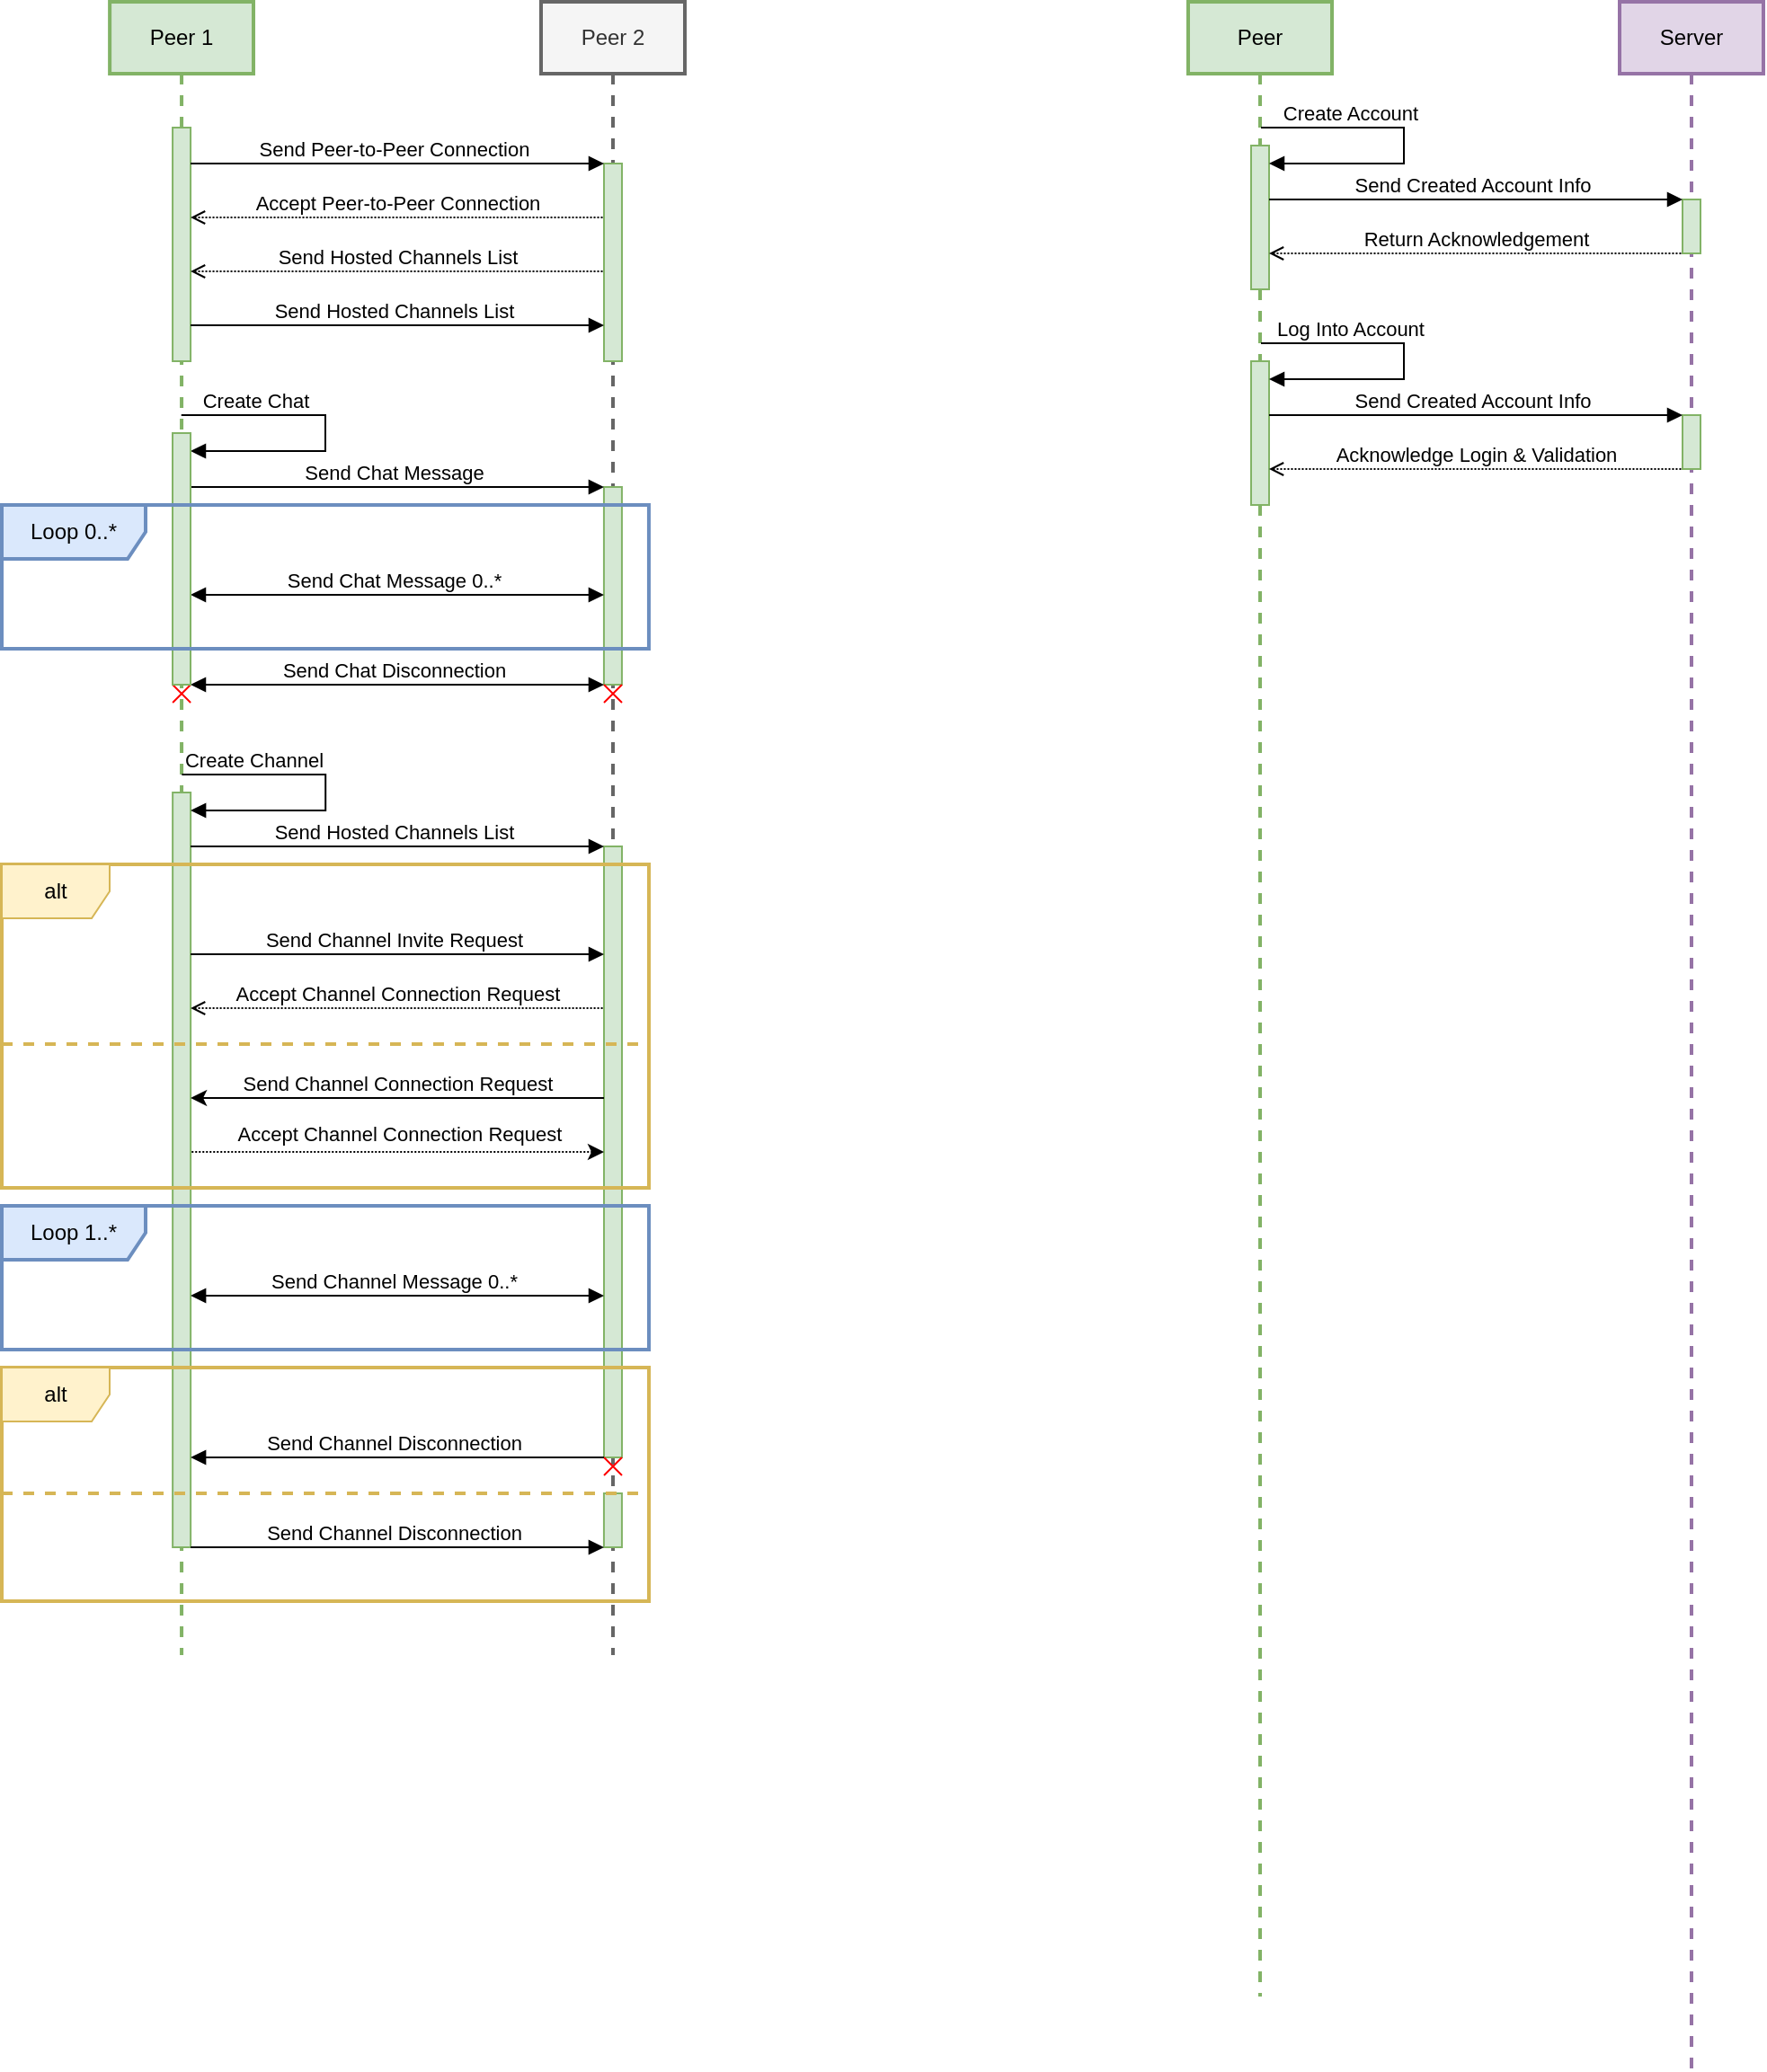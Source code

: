 <mxfile version="16.6.2" type="github">
  <diagram name="Page-1" id="9361dd3d-8414-5efd-6122-117bd74ce7a7">
    <mxGraphModel dx="474" dy="1062" grid="1" gridSize="10" guides="1" tooltips="1" connect="1" arrows="1" fold="1" page="0" pageScale="1.5" pageWidth="826" pageHeight="1169" background="none" math="0" shadow="0">
      <root>
        <mxCell id="0" />
        <mxCell id="1" parent="0" />
        <mxCell id="11drq7sAJ2hJXasCKpL5-93" value="Peer 1" style="shape=umlLifeline;perimeter=lifelinePerimeter;whiteSpace=wrap;html=1;container=1;collapsible=0;recursiveResize=0;outlineConnect=0;fillColor=#d5e8d4;strokeColor=#82b366;strokeWidth=2;" vertex="1" parent="1">
          <mxGeometry x="160.06" y="-440" width="79.94" height="920" as="geometry" />
        </mxCell>
        <mxCell id="11drq7sAJ2hJXasCKpL5-96" value="" style="html=1;points=[];perimeter=orthogonalPerimeter;fillColor=#d5e8d4;strokeColor=#82b366;" vertex="1" parent="11drq7sAJ2hJXasCKpL5-93">
          <mxGeometry x="34.97" y="70" width="10" height="130" as="geometry" />
        </mxCell>
        <mxCell id="11drq7sAJ2hJXasCKpL5-108" value="" style="html=1;points=[];perimeter=orthogonalPerimeter;labelBackgroundColor=none;fillColor=#d5e8d4;strokeColor=#82b366;" vertex="1" parent="11drq7sAJ2hJXasCKpL5-93">
          <mxGeometry x="35" y="440" width="10" height="420" as="geometry" />
        </mxCell>
        <mxCell id="11drq7sAJ2hJXasCKpL5-123" value="" style="endArrow=block;html=1;rounded=0;endFill=1;edgeStyle=orthogonalEdgeStyle;" edge="1" parent="11drq7sAJ2hJXasCKpL5-93" target="11drq7sAJ2hJXasCKpL5-108">
          <mxGeometry width="50" height="50" relative="1" as="geometry">
            <mxPoint x="40.115" y="430" as="sourcePoint" />
            <mxPoint x="19.97" y="820" as="targetPoint" />
            <Array as="points">
              <mxPoint x="120.03" y="430" />
              <mxPoint x="120.03" y="450" />
            </Array>
          </mxGeometry>
        </mxCell>
        <mxCell id="11drq7sAJ2hJXasCKpL5-124" value="Create Channel" style="edgeLabel;align=center;verticalAlign=bottom;resizable=0;points=[];labelPosition=center;verticalLabelPosition=top;html=1;labelBackgroundColor=none;" vertex="1" connectable="0" parent="11drq7sAJ2hJXasCKpL5-123">
          <mxGeometry x="-0.258" relative="1" as="geometry">
            <mxPoint x="-25" as="offset" />
          </mxGeometry>
        </mxCell>
        <mxCell id="11drq7sAJ2hJXasCKpL5-198" value="" style="shape=umlDestroy;labelBackgroundColor=none;html=1;fillColor=#FF0000;strokeColor=#FF0000;fontColor=#ffffff;" vertex="1" parent="11drq7sAJ2hJXasCKpL5-93">
          <mxGeometry x="35" y="380" width="10" height="10" as="geometry" />
        </mxCell>
        <mxCell id="11drq7sAJ2hJXasCKpL5-94" value="Peer 2" style="shape=umlLifeline;perimeter=lifelinePerimeter;whiteSpace=wrap;html=1;container=1;collapsible=0;recursiveResize=0;outlineConnect=0;fillColor=#f5f5f5;strokeColor=#666666;strokeWidth=2;fontColor=#333333;" vertex="1" parent="1">
          <mxGeometry x="400" y="-440" width="80" height="920" as="geometry" />
        </mxCell>
        <mxCell id="11drq7sAJ2hJXasCKpL5-113" value="" style="html=1;points=[];perimeter=orthogonalPerimeter;labelBackgroundColor=none;fillColor=#d5e8d4;strokeColor=#82b366;" vertex="1" parent="11drq7sAJ2hJXasCKpL5-94">
          <mxGeometry x="35" y="470" width="10" height="340" as="geometry" />
        </mxCell>
        <mxCell id="11drq7sAJ2hJXasCKpL5-98" value="" style="html=1;points=[];perimeter=orthogonalPerimeter;fillColor=#d5e8d4;strokeColor=#82b366;" vertex="1" parent="11drq7sAJ2hJXasCKpL5-94">
          <mxGeometry x="35" y="90" width="10" height="110" as="geometry" />
        </mxCell>
        <mxCell id="11drq7sAJ2hJXasCKpL5-131" value="" style="html=1;points=[];perimeter=orthogonalPerimeter;fillColor=#d5e8d4;strokeColor=#82b366;" vertex="1" parent="11drq7sAJ2hJXasCKpL5-94">
          <mxGeometry x="34.97" y="270" width="10" height="110" as="geometry" />
        </mxCell>
        <mxCell id="11drq7sAJ2hJXasCKpL5-136" value="" style="endArrow=block;html=1;rounded=0;endFill=1;startArrow=block;startFill=1;" edge="1" parent="11drq7sAJ2hJXasCKpL5-94" source="11drq7sAJ2hJXasCKpL5-128" target="11drq7sAJ2hJXasCKpL5-131">
          <mxGeometry width="50" height="50" relative="1" as="geometry">
            <mxPoint x="-160.03" y="340" as="sourcePoint" />
            <mxPoint x="-20.03" y="350" as="targetPoint" />
            <Array as="points">
              <mxPoint x="-50" y="330" />
            </Array>
          </mxGeometry>
        </mxCell>
        <mxCell id="11drq7sAJ2hJXasCKpL5-137" value="Send Chat Message 0..*" style="edgeLabel;align=center;verticalAlign=bottom;resizable=0;points=[];labelPosition=center;verticalLabelPosition=top;html=1;labelBackgroundColor=none;" vertex="1" connectable="0" parent="11drq7sAJ2hJXasCKpL5-136">
          <mxGeometry x="-0.258" relative="1" as="geometry">
            <mxPoint x="27" as="offset" />
          </mxGeometry>
        </mxCell>
        <mxCell id="11drq7sAJ2hJXasCKpL5-138" value="" style="endArrow=block;html=1;rounded=0;endFill=1;startArrow=block;startFill=1;" edge="1" parent="11drq7sAJ2hJXasCKpL5-94" source="11drq7sAJ2hJXasCKpL5-128" target="11drq7sAJ2hJXasCKpL5-131">
          <mxGeometry width="50" height="50" relative="1" as="geometry">
            <mxPoint x="-185.01" y="260.28" as="sourcePoint" />
            <mxPoint x="45.01" y="269.8" as="targetPoint" />
            <Array as="points">
              <mxPoint x="-10" y="380" />
            </Array>
          </mxGeometry>
        </mxCell>
        <mxCell id="11drq7sAJ2hJXasCKpL5-139" value="Send Chat Disconnection" style="edgeLabel;align=center;verticalAlign=bottom;resizable=0;points=[];labelPosition=center;verticalLabelPosition=top;html=1;labelBackgroundColor=none;" vertex="1" connectable="0" parent="11drq7sAJ2hJXasCKpL5-138">
          <mxGeometry x="-0.258" relative="1" as="geometry">
            <mxPoint x="27" as="offset" />
          </mxGeometry>
        </mxCell>
        <mxCell id="11drq7sAJ2hJXasCKpL5-140" value="" style="endArrow=block;html=1;rounded=0;endFill=1;startArrow=none;startFill=0;" edge="1" parent="11drq7sAJ2hJXasCKpL5-94" source="11drq7sAJ2hJXasCKpL5-128" target="11drq7sAJ2hJXasCKpL5-131">
          <mxGeometry width="50" height="50" relative="1" as="geometry">
            <mxPoint x="-185" y="315" as="sourcePoint" />
            <mxPoint x="44.97" y="315" as="targetPoint" />
            <Array as="points">
              <mxPoint x="-80" y="270" />
            </Array>
          </mxGeometry>
        </mxCell>
        <mxCell id="11drq7sAJ2hJXasCKpL5-141" value="Send Chat Message" style="edgeLabel;align=center;verticalAlign=bottom;resizable=0;points=[];labelPosition=center;verticalLabelPosition=top;html=1;labelBackgroundColor=none;" vertex="1" connectable="0" parent="11drq7sAJ2hJXasCKpL5-140">
          <mxGeometry x="-0.258" relative="1" as="geometry">
            <mxPoint x="27" as="offset" />
          </mxGeometry>
        </mxCell>
        <mxCell id="11drq7sAJ2hJXasCKpL5-129" value="" style="endArrow=block;html=1;rounded=0;endFill=1;edgeStyle=orthogonalEdgeStyle;" edge="1" parent="11drq7sAJ2hJXasCKpL5-94" target="11drq7sAJ2hJXasCKpL5-128">
          <mxGeometry width="50" height="50" relative="1" as="geometry">
            <mxPoint x="-200.137" y="230" as="sourcePoint" />
            <mxPoint x="-130" y="270" as="targetPoint" />
            <Array as="points">
              <mxPoint x="-120" y="230" />
              <mxPoint x="-120" y="250" />
            </Array>
          </mxGeometry>
        </mxCell>
        <mxCell id="11drq7sAJ2hJXasCKpL5-130" value="Create Chat" style="edgeLabel;align=center;verticalAlign=bottom;resizable=0;points=[];labelPosition=center;verticalLabelPosition=top;html=1;labelBackgroundColor=none;" vertex="1" connectable="0" parent="11drq7sAJ2hJXasCKpL5-129">
          <mxGeometry x="-0.258" relative="1" as="geometry">
            <mxPoint x="-24" as="offset" />
          </mxGeometry>
        </mxCell>
        <mxCell id="11drq7sAJ2hJXasCKpL5-197" value="" style="shape=umlDestroy;labelBackgroundColor=none;html=1;fillColor=#FF0000;strokeColor=#FF0000;fontColor=#ffffff;" vertex="1" parent="11drq7sAJ2hJXasCKpL5-94">
          <mxGeometry x="35" y="380" width="10" height="10" as="geometry" />
        </mxCell>
        <mxCell id="11drq7sAJ2hJXasCKpL5-128" value="" style="html=1;points=[];perimeter=orthogonalPerimeter;fillColor=#d5e8d4;strokeColor=#82b366;" vertex="1" parent="11drq7sAJ2hJXasCKpL5-94">
          <mxGeometry x="-205" y="240" width="10" height="140" as="geometry" />
        </mxCell>
        <mxCell id="11drq7sAJ2hJXasCKpL5-194" value="" style="shape=umlDestroy;labelBackgroundColor=none;html=1;fillColor=#FF0000;strokeColor=#FF0000;fontColor=#ffffff;" vertex="1" parent="11drq7sAJ2hJXasCKpL5-94">
          <mxGeometry x="35" y="810" width="10" height="10" as="geometry" />
        </mxCell>
        <mxCell id="11drq7sAJ2hJXasCKpL5-127" value="Loop 0..*" style="shape=umlFrame;whiteSpace=wrap;html=1;labelBackgroundColor=none;width=80;height=30;fillColor=#dae8fc;strokeColor=#6c8ebf;strokeWidth=2;" vertex="1" parent="11drq7sAJ2hJXasCKpL5-94">
          <mxGeometry x="-300" y="280" width="359.97" height="80" as="geometry" />
        </mxCell>
        <mxCell id="11drq7sAJ2hJXasCKpL5-191" value="" style="html=1;points=[];perimeter=orthogonalPerimeter;labelBackgroundColor=none;fillColor=#d5e8d4;strokeColor=#82b366;" vertex="1" parent="11drq7sAJ2hJXasCKpL5-94">
          <mxGeometry x="34.97" y="830" width="10" height="30" as="geometry" />
        </mxCell>
        <mxCell id="11drq7sAJ2hJXasCKpL5-99" value="" style="endArrow=none;html=1;rounded=0;startArrow=open;startFill=0;dashed=1;dashPattern=1 1;" edge="1" parent="1" source="11drq7sAJ2hJXasCKpL5-96" target="11drq7sAJ2hJXasCKpL5-98">
          <mxGeometry width="50" height="50" relative="1" as="geometry">
            <mxPoint x="340" y="-260" as="sourcePoint" />
            <mxPoint x="420" y="-280" as="targetPoint" />
            <Array as="points">
              <mxPoint x="340" y="-320" />
            </Array>
          </mxGeometry>
        </mxCell>
        <mxCell id="11drq7sAJ2hJXasCKpL5-100" value="Accept Peer-to-Peer Connection" style="edgeLabel;html=1;align=center;verticalAlign=bottom;resizable=0;points=[];labelPosition=center;verticalLabelPosition=top;labelBackgroundColor=none;" vertex="1" connectable="0" parent="11drq7sAJ2hJXasCKpL5-99">
          <mxGeometry x="-0.046" y="-1" relative="1" as="geometry">
            <mxPoint x="5" y="-1" as="offset" />
          </mxGeometry>
        </mxCell>
        <mxCell id="11drq7sAJ2hJXasCKpL5-95" value="" style="endArrow=block;html=1;rounded=0;endFill=1;entryX=-0.001;entryY=0;entryDx=0;entryDy=0;entryPerimeter=0;" edge="1" parent="1" source="11drq7sAJ2hJXasCKpL5-96" target="11drq7sAJ2hJXasCKpL5-98">
          <mxGeometry width="50" height="50" relative="1" as="geometry">
            <mxPoint x="320" y="-300" as="sourcePoint" />
            <mxPoint x="390" y="-320" as="targetPoint" />
          </mxGeometry>
        </mxCell>
        <mxCell id="11drq7sAJ2hJXasCKpL5-97" value="Send Peer-to-Peer Connection" style="edgeLabel;align=center;verticalAlign=bottom;resizable=0;points=[];labelPosition=center;verticalLabelPosition=top;html=1;labelBackgroundColor=none;" vertex="1" connectable="0" parent="11drq7sAJ2hJXasCKpL5-95">
          <mxGeometry x="-0.258" relative="1" as="geometry">
            <mxPoint x="27" as="offset" />
          </mxGeometry>
        </mxCell>
        <mxCell id="11drq7sAJ2hJXasCKpL5-109" value="" style="endArrow=block;html=1;rounded=0;endFill=1;" edge="1" parent="1" source="11drq7sAJ2hJXasCKpL5-108" target="11drq7sAJ2hJXasCKpL5-113">
          <mxGeometry width="50" height="50" relative="1" as="geometry">
            <mxPoint x="220.03" y="400" as="sourcePoint" />
            <mxPoint x="380.03" y="400" as="targetPoint" />
            <Array as="points">
              <mxPoint x="320" y="30" />
            </Array>
          </mxGeometry>
        </mxCell>
        <mxCell id="11drq7sAJ2hJXasCKpL5-110" value="Send Hosted Channels List" style="edgeLabel;align=center;verticalAlign=bottom;resizable=0;points=[];labelPosition=center;verticalLabelPosition=top;html=1;labelBackgroundColor=none;" vertex="1" connectable="0" parent="11drq7sAJ2hJXasCKpL5-109">
          <mxGeometry x="-0.258" relative="1" as="geometry">
            <mxPoint x="27" as="offset" />
          </mxGeometry>
        </mxCell>
        <mxCell id="11drq7sAJ2hJXasCKpL5-118" value="" style="endArrow=classic;html=1;rounded=0;endFill=1;" edge="1" parent="1" source="11drq7sAJ2hJXasCKpL5-113" target="11drq7sAJ2hJXasCKpL5-108">
          <mxGeometry width="50" height="50" relative="1" as="geometry">
            <mxPoint x="269.85" y="890" as="sourcePoint" />
            <mxPoint x="259.85" y="910" as="targetPoint" />
            <Array as="points">
              <mxPoint x="320" y="170" />
            </Array>
          </mxGeometry>
        </mxCell>
        <mxCell id="11drq7sAJ2hJXasCKpL5-119" value="Send Channel Connection Request" style="edgeLabel;align=center;verticalAlign=bottom;resizable=0;points=[];labelPosition=center;verticalLabelPosition=top;html=1;labelBackgroundColor=none;" vertex="1" connectable="0" parent="11drq7sAJ2hJXasCKpL5-118">
          <mxGeometry x="-0.258" relative="1" as="geometry">
            <mxPoint x="-30" as="offset" />
          </mxGeometry>
        </mxCell>
        <mxCell id="11drq7sAJ2hJXasCKpL5-120" value="" style="endArrow=none;html=1;rounded=0;startArrow=classic;startFill=1;dashed=1;dashPattern=1 1;" edge="1" parent="1" source="11drq7sAJ2hJXasCKpL5-113" target="11drq7sAJ2hJXasCKpL5-108">
          <mxGeometry width="50" height="50" relative="1" as="geometry">
            <mxPoint x="359.85" y="930" as="sourcePoint" />
            <mxPoint x="589.83" y="930.16" as="targetPoint" />
            <Array as="points">
              <mxPoint x="320" y="200" />
            </Array>
          </mxGeometry>
        </mxCell>
        <mxCell id="11drq7sAJ2hJXasCKpL5-121" value="Accept Channel Connection Request" style="edgeLabel;html=1;align=center;verticalAlign=bottom;resizable=0;points=[];labelPosition=center;verticalLabelPosition=top;labelBackgroundColor=none;" vertex="1" connectable="0" parent="11drq7sAJ2hJXasCKpL5-120">
          <mxGeometry x="-0.046" y="-1" relative="1" as="geometry">
            <mxPoint x="-5" y="-1" as="offset" />
          </mxGeometry>
        </mxCell>
        <mxCell id="11drq7sAJ2hJXasCKpL5-142" value="" style="endArrow=block;html=1;rounded=0;endFill=1;" edge="1" parent="1" source="11drq7sAJ2hJXasCKpL5-96" target="11drq7sAJ2hJXasCKpL5-98">
          <mxGeometry width="50" height="50" relative="1" as="geometry">
            <mxPoint x="410" y="-300.0" as="sourcePoint" />
            <mxPoint x="639.94" y="-300.0" as="targetPoint" />
            <Array as="points">
              <mxPoint x="340" y="-260" />
            </Array>
          </mxGeometry>
        </mxCell>
        <mxCell id="11drq7sAJ2hJXasCKpL5-143" value="Send Hosted Channels List" style="edgeLabel;align=center;verticalAlign=bottom;resizable=0;points=[];labelPosition=center;verticalLabelPosition=top;html=1;labelBackgroundColor=none;" vertex="1" connectable="0" parent="11drq7sAJ2hJXasCKpL5-142">
          <mxGeometry x="-0.258" relative="1" as="geometry">
            <mxPoint x="27" as="offset" />
          </mxGeometry>
        </mxCell>
        <mxCell id="11drq7sAJ2hJXasCKpL5-144" value="" style="endArrow=none;html=1;rounded=0;startArrow=open;startFill=0;dashed=1;dashPattern=1 1;" edge="1" parent="1" source="11drq7sAJ2hJXasCKpL5-96" target="11drq7sAJ2hJXasCKpL5-98">
          <mxGeometry width="50" height="50" relative="1" as="geometry">
            <mxPoint x="215.03" y="-310" as="sourcePoint" />
            <mxPoint x="445.0" y="-310" as="targetPoint" />
            <Array as="points">
              <mxPoint x="350" y="-290" />
            </Array>
          </mxGeometry>
        </mxCell>
        <mxCell id="11drq7sAJ2hJXasCKpL5-145" value="Send Hosted Channels List" style="edgeLabel;html=1;align=center;verticalAlign=bottom;resizable=0;points=[];labelPosition=center;verticalLabelPosition=top;labelBackgroundColor=none;" vertex="1" connectable="0" parent="11drq7sAJ2hJXasCKpL5-144">
          <mxGeometry x="-0.046" y="-1" relative="1" as="geometry">
            <mxPoint x="5" y="-1" as="offset" />
          </mxGeometry>
        </mxCell>
        <mxCell id="11drq7sAJ2hJXasCKpL5-161" value="" style="endArrow=block;html=1;rounded=0;endFill=1;" edge="1" parent="1" source="11drq7sAJ2hJXasCKpL5-108" target="11drq7sAJ2hJXasCKpL5-113">
          <mxGeometry width="50" height="50" relative="1" as="geometry">
            <mxPoint x="214.97" y="430" as="sourcePoint" />
            <mxPoint x="379.91" y="430" as="targetPoint" />
            <Array as="points">
              <mxPoint x="320" y="90" />
            </Array>
          </mxGeometry>
        </mxCell>
        <mxCell id="11drq7sAJ2hJXasCKpL5-162" value="Send Channel Invite Request" style="edgeLabel;align=center;verticalAlign=bottom;resizable=0;points=[];labelPosition=center;verticalLabelPosition=top;html=1;labelBackgroundColor=none;" vertex="1" connectable="0" parent="11drq7sAJ2hJXasCKpL5-161">
          <mxGeometry x="-0.258" relative="1" as="geometry">
            <mxPoint x="27" as="offset" />
          </mxGeometry>
        </mxCell>
        <mxCell id="11drq7sAJ2hJXasCKpL5-163" value="" style="endArrow=none;html=1;rounded=0;startArrow=open;startFill=0;dashed=1;dashPattern=1 1;" edge="1" parent="1" source="11drq7sAJ2hJXasCKpL5-108" target="11drq7sAJ2hJXasCKpL5-113">
          <mxGeometry width="50" height="50" relative="1" as="geometry">
            <mxPoint x="579.91" y="470" as="sourcePoint" />
            <mxPoint x="204.94" y="440" as="targetPoint" />
            <Array as="points">
              <mxPoint x="320" y="120" />
            </Array>
          </mxGeometry>
        </mxCell>
        <mxCell id="11drq7sAJ2hJXasCKpL5-164" value="Accept Channel Connection Request" style="edgeLabel;html=1;align=center;verticalAlign=bottom;resizable=0;points=[];labelPosition=center;verticalLabelPosition=top;labelBackgroundColor=none;" vertex="1" connectable="0" parent="11drq7sAJ2hJXasCKpL5-163">
          <mxGeometry x="-0.046" y="-1" relative="1" as="geometry">
            <mxPoint x="5" y="-1" as="offset" />
          </mxGeometry>
        </mxCell>
        <mxCell id="11drq7sAJ2hJXasCKpL5-205" value="" style="group;fillColor=none;strokeColor=#d6b656;strokeWidth=2;" vertex="1" connectable="0" parent="1">
          <mxGeometry x="100" y="40" width="360" height="180" as="geometry" />
        </mxCell>
        <mxCell id="11drq7sAJ2hJXasCKpL5-204" value="" style="line;strokeWidth=2;fillColor=#fff2cc;align=left;verticalAlign=middle;spacingTop=-1;spacingLeft=3;spacingRight=3;rotatable=0;labelPosition=right;points=[];portConstraint=eastwest;labelBackgroundColor=none;html=1;dashed=1;strokeColor=#d6b656;" vertex="1" parent="11drq7sAJ2hJXasCKpL5-205">
          <mxGeometry y="90" width="360" height="20" as="geometry" />
        </mxCell>
        <mxCell id="11drq7sAJ2hJXasCKpL5-200" value="alt" style="shape=umlFrame;whiteSpace=wrap;html=1;labelBackgroundColor=none;strokeColor=#d6b656;fillColor=#fff2cc;strokeWidth=1;" vertex="1" parent="11drq7sAJ2hJXasCKpL5-205">
          <mxGeometry width="360" height="180" as="geometry" />
        </mxCell>
        <mxCell id="11drq7sAJ2hJXasCKpL5-175" value="Loop 1..*" style="shape=umlFrame;whiteSpace=wrap;html=1;labelBackgroundColor=none;width=80;height=30;fillColor=#dae8fc;strokeColor=#6c8ebf;strokeWidth=2;" vertex="1" parent="1">
          <mxGeometry x="100" y="230" width="360" height="80" as="geometry" />
        </mxCell>
        <mxCell id="11drq7sAJ2hJXasCKpL5-171" value="" style="endArrow=block;html=1;rounded=0;endFill=1;startArrow=block;startFill=1;" edge="1" parent="1" source="11drq7sAJ2hJXasCKpL5-108" target="11drq7sAJ2hJXasCKpL5-113">
          <mxGeometry width="50" height="50" relative="1" as="geometry">
            <mxPoint x="204.99" y="600" as="sourcePoint" />
            <mxPoint x="434.96" y="600" as="targetPoint" />
            <Array as="points">
              <mxPoint x="350" y="280" />
            </Array>
          </mxGeometry>
        </mxCell>
        <mxCell id="11drq7sAJ2hJXasCKpL5-172" value="Send Channel Message 0..*" style="edgeLabel;align=center;verticalAlign=bottom;resizable=0;points=[];labelPosition=center;verticalLabelPosition=top;html=1;labelBackgroundColor=none;" vertex="1" connectable="0" parent="11drq7sAJ2hJXasCKpL5-171">
          <mxGeometry x="-0.258" relative="1" as="geometry">
            <mxPoint x="27" as="offset" />
          </mxGeometry>
        </mxCell>
        <mxCell id="11drq7sAJ2hJXasCKpL5-187" value="" style="endArrow=none;html=1;rounded=0;endFill=0;startArrow=block;startFill=1;" edge="1" parent="1" source="11drq7sAJ2hJXasCKpL5-108" target="11drq7sAJ2hJXasCKpL5-113">
          <mxGeometry width="50" height="50" relative="1" as="geometry">
            <mxPoint x="-185.03" y="1120" as="sourcePoint" />
            <mxPoint x="44.91" y="1120" as="targetPoint" />
            <Array as="points">
              <mxPoint x="320" y="370" />
            </Array>
          </mxGeometry>
        </mxCell>
        <mxCell id="11drq7sAJ2hJXasCKpL5-188" value="Send Channel Disconnection" style="edgeLabel;align=center;verticalAlign=bottom;resizable=0;points=[];labelPosition=center;verticalLabelPosition=top;html=1;labelBackgroundColor=none;" vertex="1" connectable="0" parent="11drq7sAJ2hJXasCKpL5-187">
          <mxGeometry x="-0.258" relative="1" as="geometry">
            <mxPoint x="27" as="offset" />
          </mxGeometry>
        </mxCell>
        <mxCell id="11drq7sAJ2hJXasCKpL5-192" value="" style="endArrow=block;html=1;rounded=0;endFill=1;startArrow=none;startFill=0;" edge="1" parent="1" source="11drq7sAJ2hJXasCKpL5-108" target="11drq7sAJ2hJXasCKpL5-191">
          <mxGeometry width="50" height="50" relative="1" as="geometry">
            <mxPoint x="-184.94" y="1170" as="sourcePoint" />
            <mxPoint x="45.0" y="1170" as="targetPoint" />
            <Array as="points">
              <mxPoint x="320" y="420" />
            </Array>
          </mxGeometry>
        </mxCell>
        <mxCell id="11drq7sAJ2hJXasCKpL5-193" value="Send Channel Disconnection" style="edgeLabel;align=center;verticalAlign=bottom;resizable=0;points=[];labelPosition=center;verticalLabelPosition=top;html=1;labelBackgroundColor=none;" vertex="1" connectable="0" parent="11drq7sAJ2hJXasCKpL5-192">
          <mxGeometry x="-0.258" relative="1" as="geometry">
            <mxPoint x="27" as="offset" />
          </mxGeometry>
        </mxCell>
        <mxCell id="11drq7sAJ2hJXasCKpL5-206" value="" style="group;fillColor=none;strokeColor=#d6b656;strokeWidth=2;" vertex="1" connectable="0" parent="1">
          <mxGeometry x="100" y="320" width="360" height="130" as="geometry" />
        </mxCell>
        <mxCell id="11drq7sAJ2hJXasCKpL5-207" value="" style="line;strokeWidth=2;fillColor=#fff2cc;align=left;verticalAlign=middle;spacingTop=-1;spacingLeft=3;spacingRight=3;rotatable=0;labelPosition=right;points=[];portConstraint=eastwest;labelBackgroundColor=none;html=1;dashed=1;strokeColor=#d6b656;" vertex="1" parent="11drq7sAJ2hJXasCKpL5-206">
          <mxGeometry y="60" width="360" height="20" as="geometry" />
        </mxCell>
        <mxCell id="11drq7sAJ2hJXasCKpL5-208" value="alt" style="shape=umlFrame;whiteSpace=wrap;html=1;labelBackgroundColor=none;strokeColor=#d6b656;fillColor=#fff2cc;" vertex="1" parent="11drq7sAJ2hJXasCKpL5-206">
          <mxGeometry width="360" height="130" as="geometry" />
        </mxCell>
        <mxCell id="11drq7sAJ2hJXasCKpL5-210" value="Peer" style="shape=umlLifeline;perimeter=lifelinePerimeter;whiteSpace=wrap;html=1;container=1;collapsible=0;recursiveResize=0;outlineConnect=0;labelBackgroundColor=none;strokeColor=#82b366;strokeWidth=2;fillColor=#d5e8d4;" vertex="1" parent="1">
          <mxGeometry x="760" y="-440" width="80" height="1110" as="geometry" />
        </mxCell>
        <mxCell id="11drq7sAJ2hJXasCKpL5-212" value="" style="html=1;points=[];perimeter=orthogonalPerimeter;labelBackgroundColor=none;strokeColor=#82b366;strokeWidth=1;fillColor=#d5e8d4;" vertex="1" parent="11drq7sAJ2hJXasCKpL5-210">
          <mxGeometry x="35" y="80" width="10" height="80" as="geometry" />
        </mxCell>
        <mxCell id="11drq7sAJ2hJXasCKpL5-214" value="" style="endArrow=block;html=1;rounded=0;endFill=1;edgeStyle=orthogonalEdgeStyle;" edge="1" parent="11drq7sAJ2hJXasCKpL5-210" source="11drq7sAJ2hJXasCKpL5-210" target="11drq7sAJ2hJXasCKpL5-212">
          <mxGeometry width="50" height="50" relative="1" as="geometry">
            <mxPoint x="90.003" y="70" as="sourcePoint" />
            <mxPoint x="95.14" y="90" as="targetPoint" />
            <Array as="points">
              <mxPoint x="120" y="70" />
              <mxPoint x="120" y="90" />
            </Array>
          </mxGeometry>
        </mxCell>
        <mxCell id="11drq7sAJ2hJXasCKpL5-215" value="Create Account" style="edgeLabel;align=center;verticalAlign=bottom;resizable=0;points=[];labelPosition=center;verticalLabelPosition=top;html=1;labelBackgroundColor=none;" vertex="1" connectable="0" parent="11drq7sAJ2hJXasCKpL5-214">
          <mxGeometry x="-0.258" relative="1" as="geometry">
            <mxPoint x="-15" as="offset" />
          </mxGeometry>
        </mxCell>
        <mxCell id="11drq7sAJ2hJXasCKpL5-222" value="" style="html=1;points=[];perimeter=orthogonalPerimeter;labelBackgroundColor=none;strokeColor=#82b366;strokeWidth=1;fillColor=#d5e8d4;" vertex="1" parent="11drq7sAJ2hJXasCKpL5-210">
          <mxGeometry x="35" y="200" width="10" height="80" as="geometry" />
        </mxCell>
        <mxCell id="11drq7sAJ2hJXasCKpL5-220" value="" style="endArrow=block;html=1;rounded=0;endFill=1;edgeStyle=orthogonalEdgeStyle;" edge="1" parent="11drq7sAJ2hJXasCKpL5-210" source="11drq7sAJ2hJXasCKpL5-210" target="11drq7sAJ2hJXasCKpL5-222">
          <mxGeometry width="50" height="50" relative="1" as="geometry">
            <mxPoint x="39.999" y="189.999" as="sourcePoint" />
            <mxPoint x="44.57" y="209.999" as="targetPoint" />
            <Array as="points">
              <mxPoint x="120" y="190" />
              <mxPoint x="120" y="210" />
            </Array>
          </mxGeometry>
        </mxCell>
        <mxCell id="11drq7sAJ2hJXasCKpL5-221" value="Log Into Account" style="edgeLabel;align=center;verticalAlign=bottom;resizable=0;points=[];labelPosition=center;verticalLabelPosition=top;html=1;labelBackgroundColor=none;" vertex="1" connectable="0" parent="11drq7sAJ2hJXasCKpL5-220">
          <mxGeometry x="-0.258" relative="1" as="geometry">
            <mxPoint x="-15" as="offset" />
          </mxGeometry>
        </mxCell>
        <mxCell id="11drq7sAJ2hJXasCKpL5-211" value="Server" style="shape=umlLifeline;perimeter=lifelinePerimeter;whiteSpace=wrap;html=1;container=1;collapsible=0;recursiveResize=0;outlineConnect=0;labelBackgroundColor=none;strokeColor=#9673a6;strokeWidth=2;fillColor=#e1d5e7;" vertex="1" parent="1">
          <mxGeometry x="1000" y="-440" width="80" height="1150" as="geometry" />
        </mxCell>
        <mxCell id="11drq7sAJ2hJXasCKpL5-213" value="" style="html=1;points=[];perimeter=orthogonalPerimeter;labelBackgroundColor=none;strokeColor=#82b366;strokeWidth=1;fillColor=#d5e8d4;" vertex="1" parent="11drq7sAJ2hJXasCKpL5-211">
          <mxGeometry x="35" y="110" width="10" height="30" as="geometry" />
        </mxCell>
        <mxCell id="11drq7sAJ2hJXasCKpL5-225" value="" style="html=1;points=[];perimeter=orthogonalPerimeter;labelBackgroundColor=none;strokeColor=#82b366;strokeWidth=1;fillColor=#d5e8d4;" vertex="1" parent="11drq7sAJ2hJXasCKpL5-211">
          <mxGeometry x="35" y="230" width="10" height="30" as="geometry" />
        </mxCell>
        <mxCell id="11drq7sAJ2hJXasCKpL5-216" value="" style="endArrow=block;html=1;rounded=0;endFill=1;" edge="1" parent="1" source="11drq7sAJ2hJXasCKpL5-212" target="11drq7sAJ2hJXasCKpL5-213">
          <mxGeometry width="50" height="50" relative="1" as="geometry">
            <mxPoint x="760" y="-310" as="sourcePoint" />
            <mxPoint x="989.96" y="-310" as="targetPoint" />
            <Array as="points">
              <mxPoint x="920" y="-330" />
            </Array>
          </mxGeometry>
        </mxCell>
        <mxCell id="11drq7sAJ2hJXasCKpL5-217" value="Send Created Account Info" style="edgeLabel;align=center;verticalAlign=bottom;resizable=0;points=[];labelPosition=center;verticalLabelPosition=top;html=1;labelBackgroundColor=none;" vertex="1" connectable="0" parent="11drq7sAJ2hJXasCKpL5-216">
          <mxGeometry x="-0.258" relative="1" as="geometry">
            <mxPoint x="27" as="offset" />
          </mxGeometry>
        </mxCell>
        <mxCell id="11drq7sAJ2hJXasCKpL5-218" value="" style="endArrow=none;html=1;rounded=0;startArrow=open;startFill=0;dashed=1;dashPattern=1 1;" edge="1" parent="1" source="11drq7sAJ2hJXasCKpL5-212" target="11drq7sAJ2hJXasCKpL5-213">
          <mxGeometry width="50" height="50" relative="1" as="geometry">
            <mxPoint x="820" y="-290" as="sourcePoint" />
            <mxPoint x="1049.97" y="-290" as="targetPoint" />
            <Array as="points">
              <mxPoint x="920" y="-300" />
            </Array>
          </mxGeometry>
        </mxCell>
        <mxCell id="11drq7sAJ2hJXasCKpL5-219" value="Return Acknowledgement" style="edgeLabel;html=1;align=center;verticalAlign=bottom;resizable=0;points=[];labelPosition=center;verticalLabelPosition=top;labelBackgroundColor=none;" vertex="1" connectable="0" parent="11drq7sAJ2hJXasCKpL5-218">
          <mxGeometry x="-0.046" y="-1" relative="1" as="geometry">
            <mxPoint x="5" y="-1" as="offset" />
          </mxGeometry>
        </mxCell>
        <mxCell id="11drq7sAJ2hJXasCKpL5-223" value="" style="endArrow=block;html=1;rounded=0;endFill=1;" edge="1" parent="1" source="11drq7sAJ2hJXasCKpL5-222" target="11drq7sAJ2hJXasCKpL5-225">
          <mxGeometry width="50" height="50" relative="1" as="geometry">
            <mxPoint x="810" y="-200" as="sourcePoint" />
            <mxPoint x="1040" y="-200" as="targetPoint" />
            <Array as="points">
              <mxPoint x="925" y="-210" />
            </Array>
          </mxGeometry>
        </mxCell>
        <mxCell id="11drq7sAJ2hJXasCKpL5-224" value="Send Created Account Info" style="edgeLabel;align=center;verticalAlign=bottom;resizable=0;points=[];labelPosition=center;verticalLabelPosition=top;html=1;labelBackgroundColor=none;" vertex="1" connectable="0" parent="11drq7sAJ2hJXasCKpL5-223">
          <mxGeometry x="-0.258" relative="1" as="geometry">
            <mxPoint x="27" as="offset" />
          </mxGeometry>
        </mxCell>
        <mxCell id="11drq7sAJ2hJXasCKpL5-226" value="" style="endArrow=none;html=1;rounded=0;startArrow=open;startFill=0;dashed=1;dashPattern=1 1;" edge="1" parent="1" source="11drq7sAJ2hJXasCKpL5-222" target="11drq7sAJ2hJXasCKpL5-225">
          <mxGeometry width="50" height="50" relative="1" as="geometry">
            <mxPoint x="815" y="-290" as="sourcePoint" />
            <mxPoint x="1045" y="-290" as="targetPoint" />
            <Array as="points">
              <mxPoint x="930" y="-180" />
            </Array>
          </mxGeometry>
        </mxCell>
        <mxCell id="11drq7sAJ2hJXasCKpL5-227" value="Acknowledge Login &amp;amp; Validation" style="edgeLabel;html=1;align=center;verticalAlign=bottom;resizable=0;points=[];labelPosition=center;verticalLabelPosition=top;labelBackgroundColor=none;" vertex="1" connectable="0" parent="11drq7sAJ2hJXasCKpL5-226">
          <mxGeometry x="-0.046" y="-1" relative="1" as="geometry">
            <mxPoint x="5" y="-1" as="offset" />
          </mxGeometry>
        </mxCell>
      </root>
    </mxGraphModel>
  </diagram>
</mxfile>

